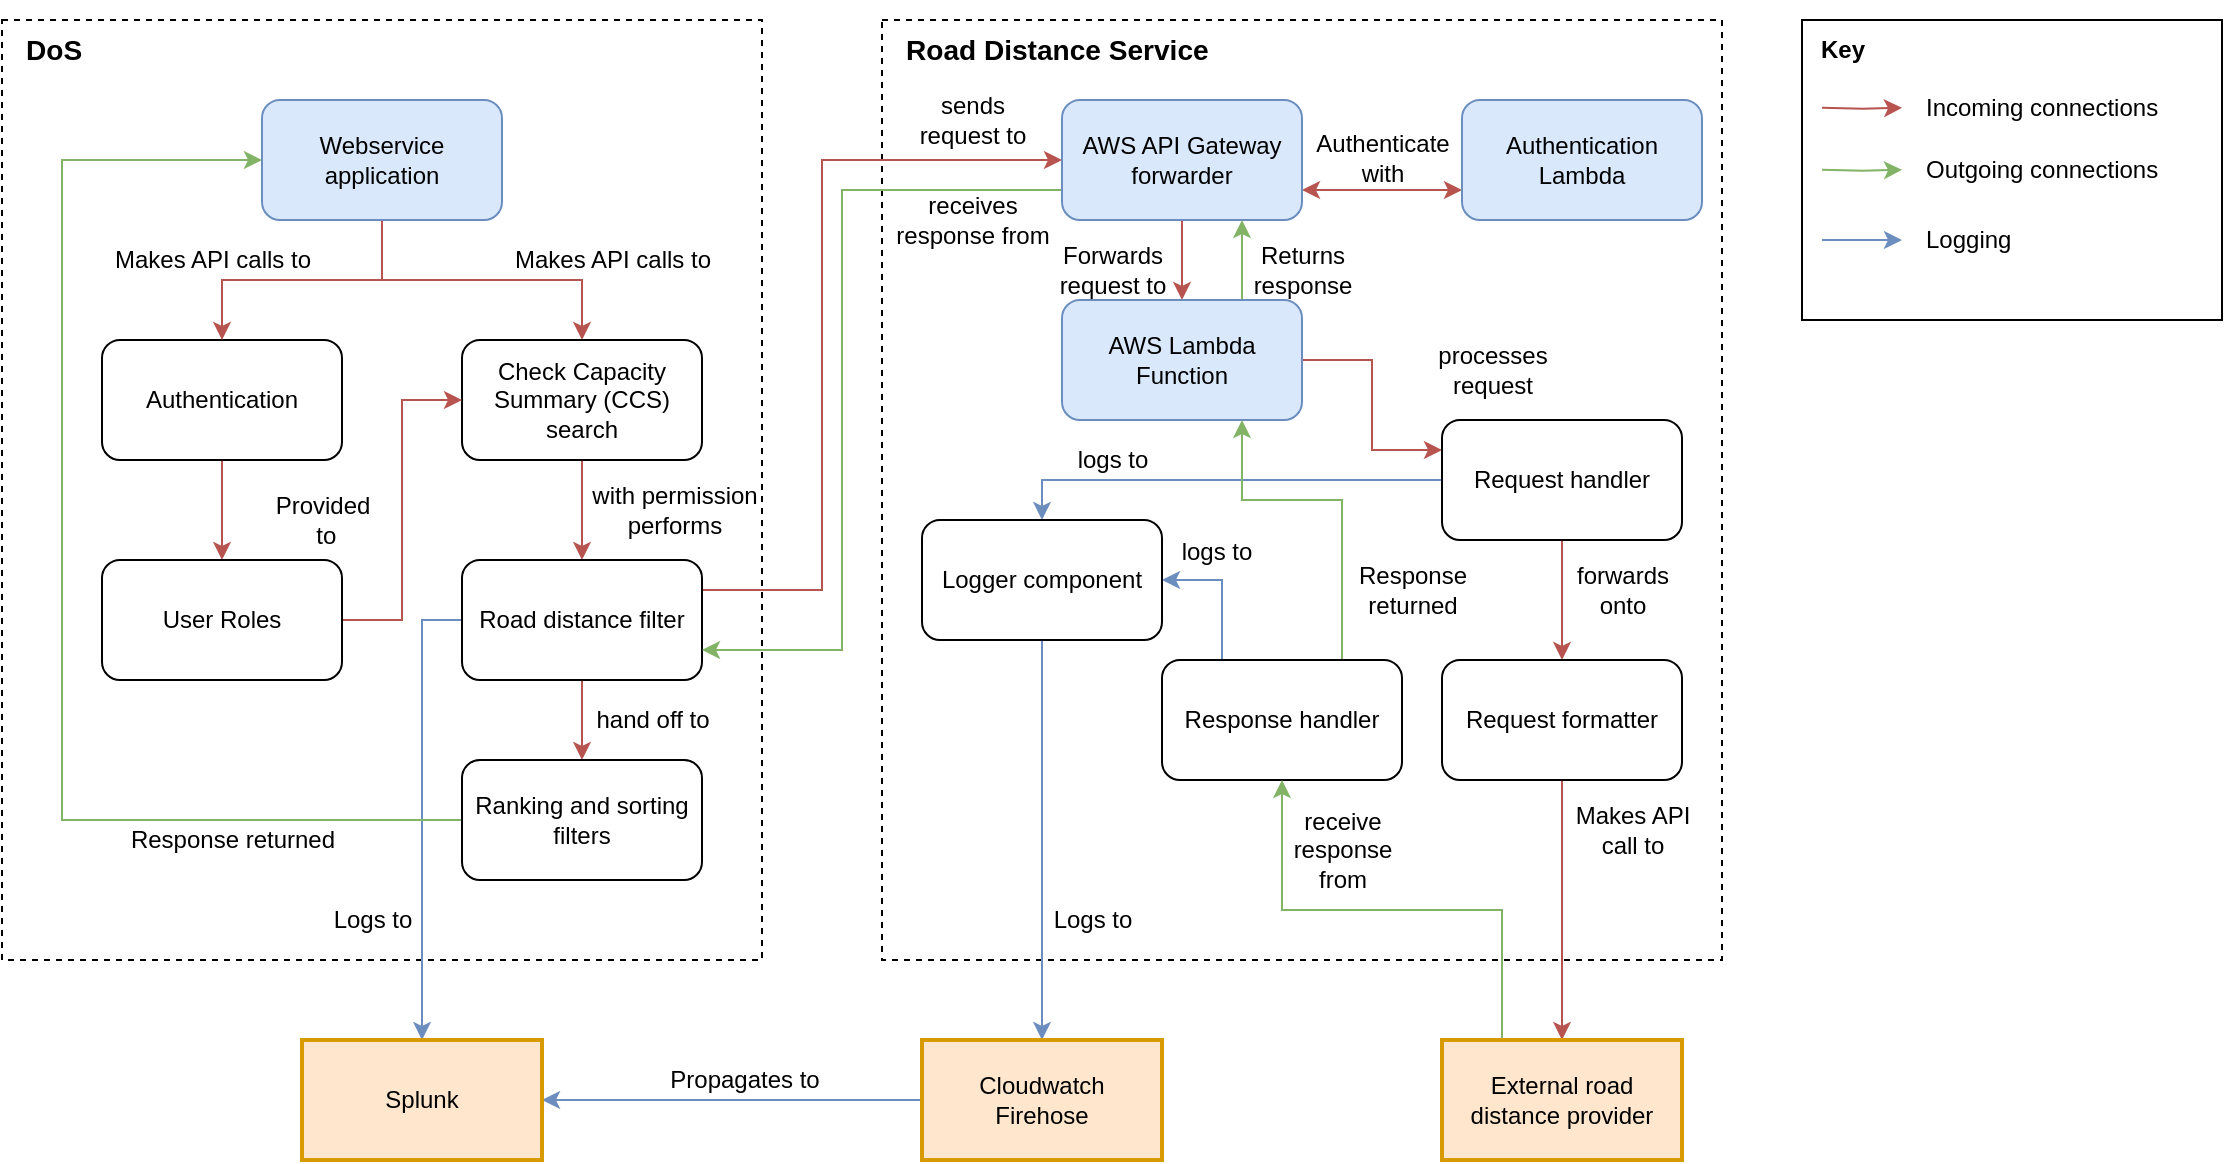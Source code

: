 <mxfile version="16.5.3" type="device"><diagram id="3wuXqAm4KZY-z3yNTt_b" name="Page-1"><mxGraphModel dx="925" dy="729" grid="1" gridSize="10" guides="1" tooltips="1" connect="1" arrows="1" fold="1" page="1" pageScale="1" pageWidth="827" pageHeight="1169" math="0" shadow="0"><root><mxCell id="0"/><mxCell id="1" parent="0"/><mxCell id="wpUzsGtGnQFUeWvVFC_h-32" value="" style="rounded=0;whiteSpace=wrap;html=1;dashed=1;fillColor=none;align=left;" parent="1" vertex="1"><mxGeometry x="10" y="10" width="380" height="470" as="geometry"/></mxCell><mxCell id="wpUzsGtGnQFUeWvVFC_h-33" value="" style="rounded=0;whiteSpace=wrap;html=1;dashed=1;fillColor=none;" parent="1" vertex="1"><mxGeometry x="450" y="10" width="420" height="470" as="geometry"/></mxCell><mxCell id="wpUzsGtGnQFUeWvVFC_h-12" style="edgeStyle=orthogonalEdgeStyle;rounded=0;orthogonalLoop=1;jettySize=auto;html=1;entryX=0.5;entryY=0;entryDx=0;entryDy=0;fillColor=#f8cecc;strokeColor=#b85450;" parent="1" source="wpUzsGtGnQFUeWvVFC_h-1" target="wpUzsGtGnQFUeWvVFC_h-4" edge="1"><mxGeometry relative="1" as="geometry"/></mxCell><mxCell id="wpUzsGtGnQFUeWvVFC_h-1" value="Authentication" style="rounded=1;whiteSpace=wrap;html=1;" parent="1" vertex="1"><mxGeometry x="60" y="170" width="120" height="60" as="geometry"/></mxCell><mxCell id="wpUzsGtGnQFUeWvVFC_h-8" style="edgeStyle=orthogonalEdgeStyle;rounded=0;orthogonalLoop=1;jettySize=auto;html=1;fillColor=#f8cecc;strokeColor=#b85450;" parent="1" source="wpUzsGtGnQFUeWvVFC_h-2" target="wpUzsGtGnQFUeWvVFC_h-1" edge="1"><mxGeometry relative="1" as="geometry"/></mxCell><mxCell id="wpUzsGtGnQFUeWvVFC_h-10" style="edgeStyle=orthogonalEdgeStyle;rounded=0;orthogonalLoop=1;jettySize=auto;html=1;entryX=0.5;entryY=0;entryDx=0;entryDy=0;fillColor=#f8cecc;strokeColor=#b85450;" parent="1" source="wpUzsGtGnQFUeWvVFC_h-2" target="wpUzsGtGnQFUeWvVFC_h-3" edge="1"><mxGeometry relative="1" as="geometry"/></mxCell><mxCell id="wpUzsGtGnQFUeWvVFC_h-2" value="Webservice application" style="rounded=1;whiteSpace=wrap;html=1;fillColor=#dae8fc;strokeColor=#6c8ebf;" parent="1" vertex="1"><mxGeometry x="140" y="50" width="120" height="60" as="geometry"/></mxCell><mxCell id="wpUzsGtGnQFUeWvVFC_h-17" style="edgeStyle=orthogonalEdgeStyle;rounded=0;orthogonalLoop=1;jettySize=auto;html=1;entryX=0.5;entryY=0;entryDx=0;entryDy=0;fillColor=#f8cecc;strokeColor=#b85450;" parent="1" source="wpUzsGtGnQFUeWvVFC_h-3" target="wpUzsGtGnQFUeWvVFC_h-5" edge="1"><mxGeometry relative="1" as="geometry"/></mxCell><mxCell id="wpUzsGtGnQFUeWvVFC_h-3" value="Check Capacity Summary (CCS) search" style="rounded=1;whiteSpace=wrap;html=1;" parent="1" vertex="1"><mxGeometry x="240" y="170" width="120" height="60" as="geometry"/></mxCell><mxCell id="wpUzsGtGnQFUeWvVFC_h-14" style="edgeStyle=orthogonalEdgeStyle;rounded=0;orthogonalLoop=1;jettySize=auto;html=1;entryX=0;entryY=0.5;entryDx=0;entryDy=0;fillColor=#f8cecc;strokeColor=#b85450;" parent="1" source="wpUzsGtGnQFUeWvVFC_h-4" target="wpUzsGtGnQFUeWvVFC_h-3" edge="1"><mxGeometry relative="1" as="geometry"/></mxCell><mxCell id="wpUzsGtGnQFUeWvVFC_h-4" value="User Roles" style="rounded=1;whiteSpace=wrap;html=1;" parent="1" vertex="1"><mxGeometry x="60" y="280" width="120" height="60" as="geometry"/></mxCell><mxCell id="wpUzsGtGnQFUeWvVFC_h-18" style="edgeStyle=orthogonalEdgeStyle;rounded=0;orthogonalLoop=1;jettySize=auto;html=1;entryX=0.5;entryY=0;entryDx=0;entryDy=0;exitX=0;exitY=0.5;exitDx=0;exitDy=0;fillColor=#dae8fc;strokeColor=#6c8ebf;" parent="1" source="wpUzsGtGnQFUeWvVFC_h-5" target="Ht-ZQv5lotIh57OgqeEO-1" edge="1"><mxGeometry relative="1" as="geometry"/></mxCell><mxCell id="wpUzsGtGnQFUeWvVFC_h-20" style="edgeStyle=orthogonalEdgeStyle;rounded=0;orthogonalLoop=1;jettySize=auto;html=1;entryX=0;entryY=0.5;entryDx=0;entryDy=0;exitX=1;exitY=0.25;exitDx=0;exitDy=0;fillColor=#f8cecc;strokeColor=#b85450;" parent="1" source="wpUzsGtGnQFUeWvVFC_h-5" target="wpUzsGtGnQFUeWvVFC_h-19" edge="1"><mxGeometry relative="1" as="geometry"><Array as="points"><mxPoint x="420" y="295"/><mxPoint x="420" y="80"/></Array><mxPoint x="380" y="310" as="sourcePoint"/></mxGeometry></mxCell><mxCell id="9Nsh0vjykhQp5mENElrT-3" style="edgeStyle=orthogonalEdgeStyle;rounded=0;orthogonalLoop=1;jettySize=auto;html=1;exitX=0.5;exitY=1;exitDx=0;exitDy=0;entryX=0.5;entryY=0;entryDx=0;entryDy=0;fillColor=#f8cecc;strokeColor=#b85450;" parent="1" source="wpUzsGtGnQFUeWvVFC_h-5" target="9Nsh0vjykhQp5mENElrT-1" edge="1"><mxGeometry relative="1" as="geometry"/></mxCell><mxCell id="wpUzsGtGnQFUeWvVFC_h-5" value="Road distance filter" style="rounded=1;whiteSpace=wrap;html=1;" parent="1" vertex="1"><mxGeometry x="240" y="280" width="120" height="60" as="geometry"/></mxCell><mxCell id="Ht-ZQv5lotIh57OgqeEO-8" style="edgeStyle=orthogonalEdgeStyle;rounded=0;orthogonalLoop=1;jettySize=auto;html=1;entryX=0.5;entryY=0;entryDx=0;entryDy=0;endArrow=classic;endFill=1;exitX=0.5;exitY=1;exitDx=0;exitDy=0;fillColor=#f8cecc;strokeColor=#b85450;" parent="1" source="wpUzsGtGnQFUeWvVFC_h-19" target="wpUzsGtGnQFUeWvVFC_h-21" edge="1"><mxGeometry relative="1" as="geometry"><mxPoint x="640" y="110" as="sourcePoint"/><mxPoint x="640" y="140" as="targetPoint"/></mxGeometry></mxCell><mxCell id="Ht-ZQv5lotIh57OgqeEO-13" style="edgeStyle=orthogonalEdgeStyle;rounded=0;orthogonalLoop=1;jettySize=auto;html=1;entryX=1;entryY=0.75;entryDx=0;entryDy=0;endArrow=classic;endFill=1;exitX=0;exitY=0.75;exitDx=0;exitDy=0;fillColor=#d5e8d4;strokeColor=#82b366;" parent="1" source="wpUzsGtGnQFUeWvVFC_h-19" target="wpUzsGtGnQFUeWvVFC_h-5" edge="1"><mxGeometry relative="1" as="geometry"><Array as="points"><mxPoint x="430" y="95"/><mxPoint x="430" y="325"/></Array></mxGeometry></mxCell><mxCell id="x5n_NlHwVgVaE4OJn2bp-10" style="edgeStyle=orthogonalEdgeStyle;rounded=0;orthogonalLoop=1;jettySize=auto;html=1;entryX=0;entryY=0.75;entryDx=0;entryDy=0;endArrow=classic;endFill=1;exitX=1;exitY=0.75;exitDx=0;exitDy=0;startArrow=classic;startFill=1;fillColor=#f8cecc;strokeColor=#b85450;" parent="1" source="wpUzsGtGnQFUeWvVFC_h-19" target="x5n_NlHwVgVaE4OJn2bp-9" edge="1"><mxGeometry relative="1" as="geometry"/></mxCell><mxCell id="wpUzsGtGnQFUeWvVFC_h-19" value="AWS API Gateway forwarder" style="rounded=1;whiteSpace=wrap;html=1;fillColor=#dae8fc;strokeColor=#6c8ebf;" parent="1" vertex="1"><mxGeometry x="540" y="50" width="120" height="60" as="geometry"/></mxCell><mxCell id="wpUzsGtGnQFUeWvVFC_h-27" style="edgeStyle=orthogonalEdgeStyle;rounded=0;orthogonalLoop=1;jettySize=auto;html=1;fillColor=#f8cecc;strokeColor=#b85450;entryX=0;entryY=0.25;entryDx=0;entryDy=0;" parent="1" source="wpUzsGtGnQFUeWvVFC_h-21" target="wpUzsGtGnQFUeWvVFC_h-22" edge="1"><mxGeometry relative="1" as="geometry"/></mxCell><mxCell id="Ht-ZQv5lotIh57OgqeEO-10" style="edgeStyle=orthogonalEdgeStyle;rounded=0;orthogonalLoop=1;jettySize=auto;html=1;entryX=0.75;entryY=1;entryDx=0;entryDy=0;endArrow=classic;endFill=1;exitX=0.75;exitY=0;exitDx=0;exitDy=0;fillColor=#d5e8d4;strokeColor=#82b366;" parent="1" source="wpUzsGtGnQFUeWvVFC_h-21" target="wpUzsGtGnQFUeWvVFC_h-19" edge="1"><mxGeometry relative="1" as="geometry"><mxPoint x="679.6" y="140" as="sourcePoint"/><mxPoint x="679.6" y="110" as="targetPoint"/></mxGeometry></mxCell><mxCell id="wpUzsGtGnQFUeWvVFC_h-21" value="AWS Lambda Function" style="rounded=1;whiteSpace=wrap;html=1;fillColor=#dae8fc;strokeColor=#6c8ebf;" parent="1" vertex="1"><mxGeometry x="540" y="150" width="120" height="60" as="geometry"/></mxCell><mxCell id="wpUzsGtGnQFUeWvVFC_h-51" style="edgeStyle=orthogonalEdgeStyle;rounded=0;orthogonalLoop=1;jettySize=auto;html=1;exitX=0.5;exitY=1;exitDx=0;exitDy=0;entryX=0.5;entryY=0;entryDx=0;entryDy=0;fillColor=#f8cecc;strokeColor=#b85450;" parent="1" source="BCwQKOZgzT4gumk1H0F4-1" target="wpUzsGtGnQFUeWvVFC_h-50" edge="1"><mxGeometry relative="1" as="geometry"><Array as="points"><mxPoint x="790" y="480"/><mxPoint x="790" y="480"/></Array></mxGeometry></mxCell><mxCell id="BCwQKOZgzT4gumk1H0F4-4" style="edgeStyle=orthogonalEdgeStyle;rounded=0;orthogonalLoop=1;jettySize=auto;html=1;entryX=0.5;entryY=0;entryDx=0;entryDy=0;fillColor=#f8cecc;strokeColor=#b85450;" parent="1" source="wpUzsGtGnQFUeWvVFC_h-22" target="BCwQKOZgzT4gumk1H0F4-1" edge="1"><mxGeometry relative="1" as="geometry"/></mxCell><mxCell id="BCwQKOZgzT4gumk1H0F4-8" style="edgeStyle=orthogonalEdgeStyle;rounded=0;orthogonalLoop=1;jettySize=auto;html=1;exitX=0;exitY=0.5;exitDx=0;exitDy=0;entryX=0.5;entryY=0;entryDx=0;entryDy=0;fillColor=#dae8fc;strokeColor=#6c8ebf;" parent="1" source="wpUzsGtGnQFUeWvVFC_h-22" target="wpUzsGtGnQFUeWvVFC_h-25" edge="1"><mxGeometry relative="1" as="geometry"/></mxCell><mxCell id="wpUzsGtGnQFUeWvVFC_h-22" value="Request handler" style="rounded=1;whiteSpace=wrap;html=1;" parent="1" vertex="1"><mxGeometry x="730" y="210" width="120" height="60" as="geometry"/></mxCell><mxCell id="wpUzsGtGnQFUeWvVFC_h-62" style="edgeStyle=orthogonalEdgeStyle;rounded=0;orthogonalLoop=1;jettySize=auto;html=1;entryX=1;entryY=0.5;entryDx=0;entryDy=0;exitX=0.25;exitY=0;exitDx=0;exitDy=0;fillColor=#dae8fc;strokeColor=#6c8ebf;" parent="1" source="wpUzsGtGnQFUeWvVFC_h-23" target="wpUzsGtGnQFUeWvVFC_h-25" edge="1"><mxGeometry relative="1" as="geometry"/></mxCell><mxCell id="Ht-ZQv5lotIh57OgqeEO-6" style="edgeStyle=orthogonalEdgeStyle;rounded=0;orthogonalLoop=1;jettySize=auto;html=1;endArrow=classic;endFill=1;exitX=0.75;exitY=0;exitDx=0;exitDy=0;entryX=0.75;entryY=1;entryDx=0;entryDy=0;fillColor=#d5e8d4;strokeColor=#82b366;" parent="1" source="wpUzsGtGnQFUeWvVFC_h-23" target="wpUzsGtGnQFUeWvVFC_h-21" edge="1"><mxGeometry relative="1" as="geometry"><mxPoint x="660" y="210" as="targetPoint"/><Array as="points"><mxPoint x="680" y="250"/><mxPoint x="630" y="250"/></Array></mxGeometry></mxCell><mxCell id="wpUzsGtGnQFUeWvVFC_h-23" value="Response handler" style="rounded=1;whiteSpace=wrap;html=1;" parent="1" vertex="1"><mxGeometry x="590" y="330" width="120" height="60" as="geometry"/></mxCell><mxCell id="wpUzsGtGnQFUeWvVFC_h-30" style="edgeStyle=orthogonalEdgeStyle;rounded=0;orthogonalLoop=1;jettySize=auto;html=1;entryX=0.5;entryY=0;entryDx=0;entryDy=0;fillColor=#dae8fc;strokeColor=#6c8ebf;" parent="1" source="wpUzsGtGnQFUeWvVFC_h-25" target="wpUzsGtGnQFUeWvVFC_h-43" edge="1"><mxGeometry relative="1" as="geometry"><mxPoint x="670" y="400" as="targetPoint"/></mxGeometry></mxCell><mxCell id="wpUzsGtGnQFUeWvVFC_h-25" value="Logger component" style="rounded=1;whiteSpace=wrap;html=1;" parent="1" vertex="1"><mxGeometry x="470" y="260" width="120" height="60" as="geometry"/></mxCell><mxCell id="wpUzsGtGnQFUeWvVFC_h-34" value="&lt;h3&gt;&lt;b&gt;DoS&lt;/b&gt;&lt;/h3&gt;" style="text;html=1;align=left;verticalAlign=middle;resizable=0;points=[];autosize=1;strokeColor=none;" parent="1" vertex="1"><mxGeometry x="20" width="40" height="50" as="geometry"/></mxCell><mxCell id="wpUzsGtGnQFUeWvVFC_h-35" value="&lt;h3&gt;&lt;b&gt;Road Distance Service&lt;/b&gt;&lt;/h3&gt;" style="text;html=1;align=left;verticalAlign=middle;resizable=0;points=[];autosize=1;strokeColor=none;" parent="1" vertex="1"><mxGeometry x="460" width="170" height="50" as="geometry"/></mxCell><mxCell id="wpUzsGtGnQFUeWvVFC_h-37" value="Makes API calls to" style="text;html=1;align=center;verticalAlign=middle;resizable=0;points=[];autosize=1;strokeColor=none;" parent="1" vertex="1"><mxGeometry x="60" y="120" width="110" height="20" as="geometry"/></mxCell><mxCell id="wpUzsGtGnQFUeWvVFC_h-38" value="Makes API calls to" style="text;html=1;align=center;verticalAlign=middle;resizable=0;points=[];autosize=1;strokeColor=none;" parent="1" vertex="1"><mxGeometry x="260" y="120" width="110" height="20" as="geometry"/></mxCell><mxCell id="wpUzsGtGnQFUeWvVFC_h-39" value="Provided&lt;br&gt;&amp;nbsp;to" style="text;html=1;align=center;verticalAlign=middle;resizable=0;points=[];autosize=1;strokeColor=none;" parent="1" vertex="1"><mxGeometry x="140" y="245" width="60" height="30" as="geometry"/></mxCell><mxCell id="wpUzsGtGnQFUeWvVFC_h-40" value="with permission &lt;br&gt;performs" style="text;html=1;align=center;verticalAlign=middle;resizable=0;points=[];autosize=1;strokeColor=none;" parent="1" vertex="1"><mxGeometry x="296" y="240" width="100" height="30" as="geometry"/></mxCell><mxCell id="wpUzsGtGnQFUeWvVFC_h-41" value="sends &lt;br&gt;request to" style="text;html=1;align=center;verticalAlign=middle;resizable=0;points=[];autosize=1;strokeColor=none;" parent="1" vertex="1"><mxGeometry x="460" y="45" width="70" height="30" as="geometry"/></mxCell><mxCell id="wpUzsGtGnQFUeWvVFC_h-45" value="logs to" style="text;html=1;align=center;verticalAlign=middle;resizable=0;points=[];autosize=1;strokeColor=none;" parent="1" vertex="1"><mxGeometry x="592" y="266" width="50" height="20" as="geometry"/></mxCell><mxCell id="wpUzsGtGnQFUeWvVFC_h-46" value="Forwards &lt;br&gt;request to" style="text;html=1;align=center;verticalAlign=middle;resizable=0;points=[];autosize=1;strokeColor=none;" parent="1" vertex="1"><mxGeometry x="530" y="120" width="70" height="30" as="geometry"/></mxCell><mxCell id="wpUzsGtGnQFUeWvVFC_h-47" value="processes&lt;br&gt;request" style="text;html=1;align=center;verticalAlign=middle;resizable=0;points=[];autosize=1;strokeColor=none;" parent="1" vertex="1"><mxGeometry x="720" y="170" width="70" height="30" as="geometry"/></mxCell><mxCell id="wpUzsGtGnQFUeWvVFC_h-49" value="Logs to" style="text;html=1;align=center;verticalAlign=middle;resizable=0;points=[];autosize=1;strokeColor=none;" parent="1" vertex="1"><mxGeometry x="530" y="450" width="50" height="20" as="geometry"/></mxCell><mxCell id="wpUzsGtGnQFUeWvVFC_h-61" style="edgeStyle=orthogonalEdgeStyle;rounded=0;orthogonalLoop=1;jettySize=auto;html=1;entryX=0.5;entryY=1;entryDx=0;entryDy=0;exitX=0.25;exitY=0;exitDx=0;exitDy=0;fillColor=#d5e8d4;strokeColor=#82b366;" parent="1" source="wpUzsGtGnQFUeWvVFC_h-50" target="wpUzsGtGnQFUeWvVFC_h-23" edge="1"><mxGeometry relative="1" as="geometry"/></mxCell><mxCell id="wpUzsGtGnQFUeWvVFC_h-50" value="External road distance provider" style="rounded=0;whiteSpace=wrap;html=1;fillColor=#ffe6cc;strokeColor=#d79b00;strokeWidth=2;" parent="1" vertex="1"><mxGeometry x="730" y="520" width="120" height="60" as="geometry"/></mxCell><mxCell id="wpUzsGtGnQFUeWvVFC_h-52" value="Makes API &lt;br&gt;call to" style="text;html=1;align=center;verticalAlign=middle;resizable=0;points=[];autosize=1;shadow=0;" parent="1" vertex="1"><mxGeometry x="790" y="400" width="70" height="30" as="geometry"/></mxCell><mxCell id="wpUzsGtGnQFUeWvVFC_h-55" value="receive &lt;br&gt;response &lt;br&gt;from" style="text;html=1;align=center;verticalAlign=middle;resizable=0;points=[];autosize=1;strokeColor=none;" parent="1" vertex="1"><mxGeometry x="650" y="400" width="60" height="50" as="geometry"/></mxCell><mxCell id="Ht-ZQv5lotIh57OgqeEO-3" style="edgeStyle=orthogonalEdgeStyle;rounded=0;orthogonalLoop=1;jettySize=auto;html=1;entryX=1;entryY=0.5;entryDx=0;entryDy=0;endArrow=classic;endFill=1;fillColor=#dae8fc;strokeColor=#6c8ebf;" parent="1" source="wpUzsGtGnQFUeWvVFC_h-43" target="Ht-ZQv5lotIh57OgqeEO-1" edge="1"><mxGeometry relative="1" as="geometry"/></mxCell><mxCell id="wpUzsGtGnQFUeWvVFC_h-43" value="Cloudwatch&lt;br&gt;Firehose" style="rounded=0;whiteSpace=wrap;html=1;fillColor=#ffe6cc;strokeColor=#d79b00;strokeWidth=2;" parent="1" vertex="1"><mxGeometry x="470" y="520" width="120" height="60" as="geometry"/></mxCell><mxCell id="BCwQKOZgzT4gumk1H0F4-1" value="Request formatter" style="rounded=1;whiteSpace=wrap;html=1;" parent="1" vertex="1"><mxGeometry x="730" y="330" width="120" height="60" as="geometry"/></mxCell><mxCell id="BCwQKOZgzT4gumk1H0F4-5" value="forwards&lt;br&gt;onto" style="text;html=1;align=center;verticalAlign=middle;resizable=0;points=[];autosize=1;shadow=0;" parent="1" vertex="1"><mxGeometry x="790" y="280" width="60" height="30" as="geometry"/></mxCell><mxCell id="BCwQKOZgzT4gumk1H0F4-9" value="logs to" style="text;html=1;align=center;verticalAlign=middle;resizable=0;points=[];autosize=1;strokeColor=none;" parent="1" vertex="1"><mxGeometry x="540" y="220" width="50" height="20" as="geometry"/></mxCell><mxCell id="Ht-ZQv5lotIh57OgqeEO-15" style="edgeStyle=orthogonalEdgeStyle;rounded=0;orthogonalLoop=1;jettySize=auto;html=1;entryX=0;entryY=0.5;entryDx=0;entryDy=0;endArrow=classic;endFill=1;fillColor=#d5e8d4;strokeColor=#82b366;exitX=0;exitY=0.5;exitDx=0;exitDy=0;" parent="1" source="9Nsh0vjykhQp5mENElrT-1" target="wpUzsGtGnQFUeWvVFC_h-2" edge="1"><mxGeometry relative="1" as="geometry"><Array as="points"><mxPoint x="40" y="410"/><mxPoint x="40" y="80"/></Array></mxGeometry></mxCell><mxCell id="9Nsh0vjykhQp5mENElrT-1" value="Ranking and sorting filters" style="rounded=1;whiteSpace=wrap;html=1;" parent="1" vertex="1"><mxGeometry x="240" y="380" width="120" height="60" as="geometry"/></mxCell><mxCell id="9Nsh0vjykhQp5mENElrT-4" value="hand off to" style="text;html=1;align=center;verticalAlign=middle;resizable=0;points=[];autosize=1;strokeColor=none;" parent="1" vertex="1"><mxGeometry x="300" y="350" width="70" height="20" as="geometry"/></mxCell><mxCell id="Ht-ZQv5lotIh57OgqeEO-1" value="Splunk" style="rounded=0;whiteSpace=wrap;html=1;fillColor=#ffe6cc;strokeColor=#d79b00;strokeWidth=2;" parent="1" vertex="1"><mxGeometry x="160" y="520" width="120" height="60" as="geometry"/></mxCell><mxCell id="Ht-ZQv5lotIh57OgqeEO-2" value="Logs to" style="text;html=1;align=center;verticalAlign=middle;resizable=0;points=[];autosize=1;strokeColor=none;" parent="1" vertex="1"><mxGeometry x="170" y="450" width="50" height="20" as="geometry"/></mxCell><mxCell id="Ht-ZQv5lotIh57OgqeEO-5" value="Propagates to" style="text;html=1;align=center;verticalAlign=middle;resizable=0;points=[];autosize=1;strokeColor=none;" parent="1" vertex="1"><mxGeometry x="336" y="530" width="90" height="20" as="geometry"/></mxCell><mxCell id="Ht-ZQv5lotIh57OgqeEO-7" value="Response &lt;br&gt;returned" style="text;html=1;align=center;verticalAlign=middle;resizable=0;points=[];autosize=1;strokeColor=none;" parent="1" vertex="1"><mxGeometry x="680" y="280" width="70" height="30" as="geometry"/></mxCell><mxCell id="Ht-ZQv5lotIh57OgqeEO-11" value="Returns &lt;br&gt;response" style="text;html=1;align=center;verticalAlign=middle;resizable=0;points=[];autosize=1;strokeColor=none;" parent="1" vertex="1"><mxGeometry x="630" y="120" width="60" height="30" as="geometry"/></mxCell><mxCell id="Ht-ZQv5lotIh57OgqeEO-14" value="receives &lt;br&gt;response from" style="text;html=1;align=center;verticalAlign=middle;resizable=0;points=[];autosize=1;strokeColor=none;" parent="1" vertex="1"><mxGeometry x="450" y="95" width="90" height="30" as="geometry"/></mxCell><mxCell id="Ht-ZQv5lotIh57OgqeEO-16" value="Response returned" style="text;html=1;align=center;verticalAlign=middle;resizable=0;points=[];autosize=1;strokeColor=none;" parent="1" vertex="1"><mxGeometry x="65" y="410" width="120" height="20" as="geometry"/></mxCell><mxCell id="x5n_NlHwVgVaE4OJn2bp-1" value="" style="rounded=0;whiteSpace=wrap;html=1;align=left;" parent="1" vertex="1"><mxGeometry x="910" y="10" width="210" height="150" as="geometry"/></mxCell><mxCell id="x5n_NlHwVgVaE4OJn2bp-2" value="&lt;b&gt;Key&lt;/b&gt;" style="text;html=1;align=center;verticalAlign=middle;resizable=0;points=[];autosize=1;strokeColor=none;fillColor=none;" parent="1" vertex="1"><mxGeometry x="910" y="15" width="40" height="20" as="geometry"/></mxCell><mxCell id="x5n_NlHwVgVaE4OJn2bp-3" style="edgeStyle=orthogonalEdgeStyle;rounded=0;orthogonalLoop=1;jettySize=auto;html=1;endArrow=classic;endFill=1;exitX=0.75;exitY=1;exitDx=0;exitDy=0;fillColor=#f8cecc;strokeColor=#b85450;" parent="1" edge="1"><mxGeometry relative="1" as="geometry"><mxPoint x="920" y="53.86" as="sourcePoint"/><mxPoint x="960" y="53.86" as="targetPoint"/></mxGeometry></mxCell><mxCell id="x5n_NlHwVgVaE4OJn2bp-4" style="edgeStyle=orthogonalEdgeStyle;rounded=0;orthogonalLoop=1;jettySize=auto;html=1;endArrow=classic;endFill=1;exitX=0.75;exitY=1;exitDx=0;exitDy=0;fillColor=#d5e8d4;strokeColor=#82b366;" parent="1" edge="1"><mxGeometry relative="1" as="geometry"><mxPoint x="920" y="84.9" as="sourcePoint"/><mxPoint x="960" y="84.9" as="targetPoint"/></mxGeometry></mxCell><mxCell id="x5n_NlHwVgVaE4OJn2bp-5" style="edgeStyle=orthogonalEdgeStyle;rounded=0;orthogonalLoop=1;jettySize=auto;html=1;endArrow=classic;endFill=1;exitX=0.75;exitY=1;exitDx=0;exitDy=0;fillColor=#dae8fc;strokeColor=#6c8ebf;" parent="1" edge="1"><mxGeometry relative="1" as="geometry"><mxPoint x="920" y="120.03" as="sourcePoint"/><mxPoint x="960" y="120.03" as="targetPoint"/><Array as="points"><mxPoint x="950" y="120.17"/><mxPoint x="950" y="120.17"/></Array></mxGeometry></mxCell><mxCell id="x5n_NlHwVgVaE4OJn2bp-6" value="Incoming connections" style="text;html=1;align=left;verticalAlign=middle;resizable=0;points=[];autosize=1;strokeColor=none;fillColor=none;" parent="1" vertex="1"><mxGeometry x="970" y="44" width="130" height="20" as="geometry"/></mxCell><mxCell id="x5n_NlHwVgVaE4OJn2bp-7" value="Outgoing connections" style="text;html=1;align=left;verticalAlign=middle;resizable=0;points=[];autosize=1;strokeColor=none;fillColor=none;" parent="1" vertex="1"><mxGeometry x="970" y="75" width="130" height="20" as="geometry"/></mxCell><mxCell id="x5n_NlHwVgVaE4OJn2bp-8" value="Logging" style="text;html=1;align=left;verticalAlign=middle;resizable=0;points=[];autosize=1;strokeColor=none;fillColor=none;" parent="1" vertex="1"><mxGeometry x="970" y="110" width="60" height="20" as="geometry"/></mxCell><mxCell id="x5n_NlHwVgVaE4OJn2bp-9" value="Authentication Lambda" style="rounded=1;whiteSpace=wrap;html=1;fillColor=#dae8fc;strokeColor=#6c8ebf;" parent="1" vertex="1"><mxGeometry x="740" y="50" width="120" height="60" as="geometry"/></mxCell><mxCell id="x5n_NlHwVgVaE4OJn2bp-12" value="Authenticate &lt;br&gt;with" style="text;html=1;align=center;verticalAlign=middle;resizable=0;points=[];autosize=1;strokeColor=none;fillColor=none;" parent="1" vertex="1"><mxGeometry x="660" y="64" width="80" height="30" as="geometry"/></mxCell></root></mxGraphModel></diagram></mxfile>
